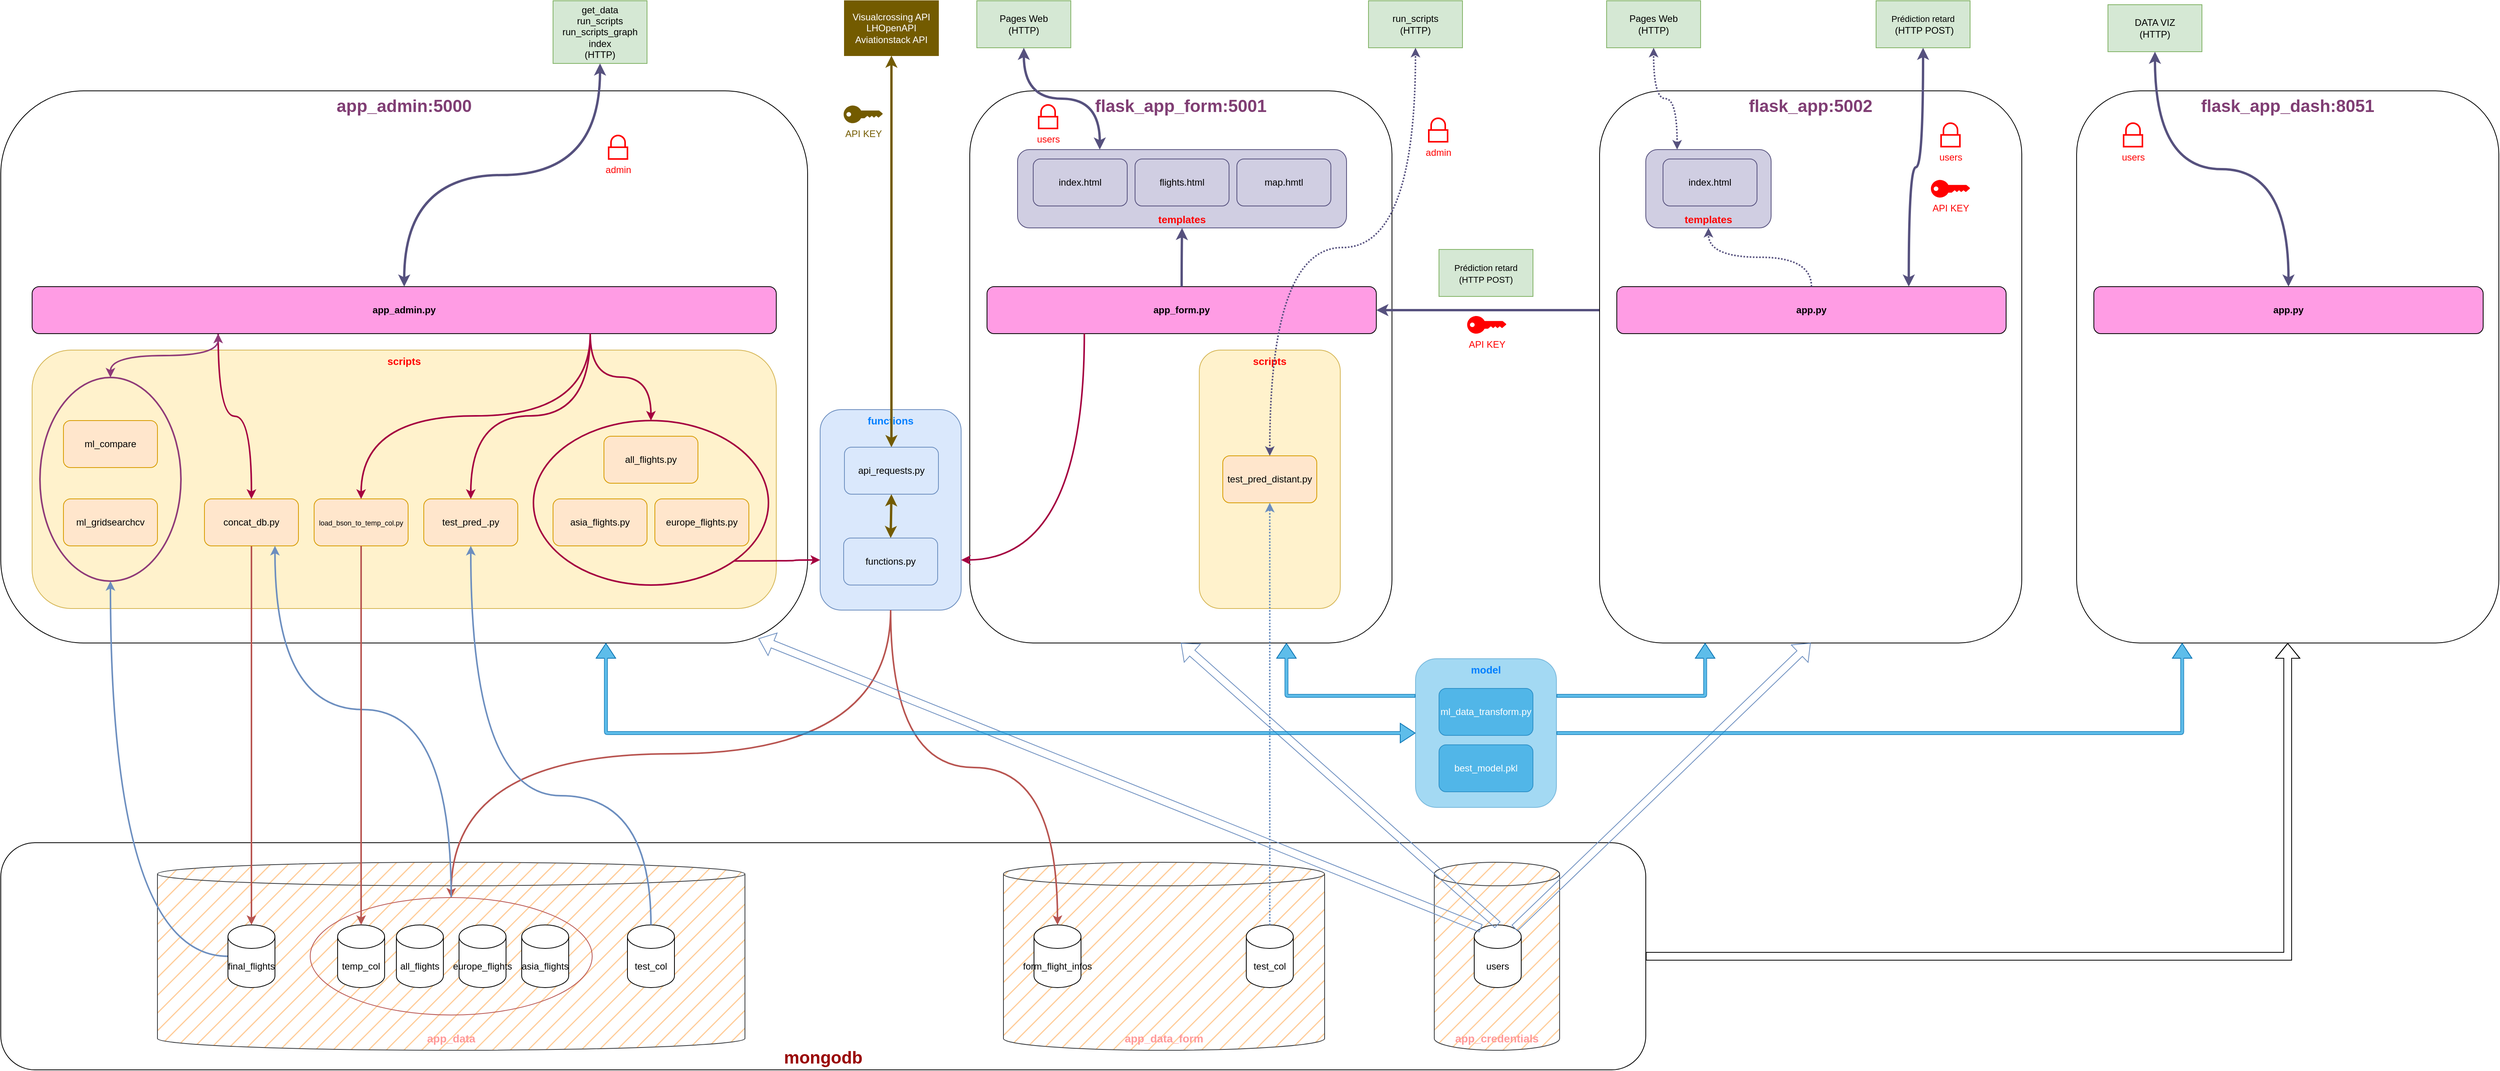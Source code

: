 <mxfile version="24.8.4">
  <diagram id="_Zeu2Und_BIN9iEwyCzT" name="Page-1">
    <mxGraphModel dx="3585" dy="1845" grid="1" gridSize="10" guides="1" tooltips="1" connect="1" arrows="1" fold="1" page="1" pageScale="1" pageWidth="1600" pageHeight="900" math="0" shadow="0">
      <root>
        <mxCell id="0" />
        <mxCell id="1" parent="0" />
        <mxCell id="a6Zs2eqveyUoSRwlcodf-14" value="&lt;b style=&quot;&quot;&gt;&lt;font color=&quot;#803e74&quot; style=&quot;font-size: 22px;&quot;&gt;flask_app_form:5001&lt;/font&gt;&lt;/b&gt;" style="rounded=1;whiteSpace=wrap;html=1;verticalAlign=top;shadow=0;" parent="1" vertex="1">
          <mxGeometry x="1237" y="115" width="539" height="705" as="geometry" />
        </mxCell>
        <mxCell id="a6Zs2eqveyUoSRwlcodf-38" value="&lt;b&gt;&lt;font style=&quot;font-size: 13px;&quot; color=&quot;#ff0000&quot;&gt;scripts&lt;/font&gt;&lt;/b&gt;" style="rounded=1;whiteSpace=wrap;html=1;fillColor=#fff2cc;strokeColor=#d6b656;verticalAlign=top;shadow=0;" parent="1" vertex="1">
          <mxGeometry x="1530" y="446" width="180" height="330" as="geometry" />
        </mxCell>
        <mxCell id="iOH8eXoNTPQZBnvEToZv-1" value="&lt;b style=&quot;&quot;&gt;&lt;font color=&quot;#803e74&quot; style=&quot;font-size: 22px;&quot;&gt;app_admin:5000&lt;/font&gt;&lt;/b&gt;" style="rounded=1;whiteSpace=wrap;html=1;verticalAlign=top;shadow=0;" parent="1" vertex="1">
          <mxGeometry y="115" width="1030" height="705" as="geometry" />
        </mxCell>
        <mxCell id="EPMx4ZkjcdX6J0T9C3sz-62" style="edgeStyle=orthogonalEdgeStyle;shape=flexArrow;rounded=0;orthogonalLoop=1;jettySize=auto;html=1;exitX=1;exitY=0.5;exitDx=0;exitDy=0;entryX=0.5;entryY=1;entryDx=0;entryDy=0;" edge="1" parent="1" source="iOH8eXoNTPQZBnvEToZv-2" target="EPMx4ZkjcdX6J0T9C3sz-50">
          <mxGeometry relative="1" as="geometry" />
        </mxCell>
        <mxCell id="iOH8eXoNTPQZBnvEToZv-2" value="&lt;b&gt;&lt;font color=&quot;#990000&quot; style=&quot;font-size: 22px;&quot;&gt;mongodb&lt;/font&gt;&lt;/b&gt;" style="rounded=1;whiteSpace=wrap;html=1;verticalAlign=bottom;shadow=0;" parent="1" vertex="1">
          <mxGeometry y="1075" width="2100" height="290" as="geometry" />
        </mxCell>
        <mxCell id="RmUFOiHxUIWrtxg6m0vL-1" value="&lt;b&gt;&lt;font color=&quot;#ff9999&quot; style=&quot;font-size: 14px;&quot;&gt;app_data_form&lt;/font&gt;&lt;/b&gt;" style="shape=cylinder3;whiteSpace=wrap;html=1;boundedLbl=1;backgroundOutline=1;size=15;verticalAlign=bottom;fillColor=#ffcc99;strokeColor=#36393d;fillStyle=hatch;shadow=0;" parent="1" vertex="1">
          <mxGeometry x="1280" y="1100" width="410" height="240" as="geometry" />
        </mxCell>
        <mxCell id="iOH8eXoNTPQZBnvEToZv-3" value="&lt;b&gt;&lt;font color=&quot;#ff9999&quot; style=&quot;font-size: 14px;&quot;&gt;app_data&lt;/font&gt;&lt;/b&gt;" style="shape=cylinder3;whiteSpace=wrap;html=1;boundedLbl=1;backgroundOutline=1;size=15;verticalAlign=bottom;fillColor=#ffcc99;strokeColor=#36393d;fillStyle=hatch;shadow=0;" parent="1" vertex="1">
          <mxGeometry x="200" y="1100" width="750" height="240" as="geometry" />
        </mxCell>
        <mxCell id="iOH8eXoNTPQZBnvEToZv-51" value="&lt;b&gt;&lt;font style=&quot;font-size: 13px;&quot; color=&quot;#ff0000&quot;&gt;scripts&lt;/font&gt;&lt;/b&gt;" style="rounded=1;whiteSpace=wrap;html=1;fillColor=#fff2cc;strokeColor=#d6b656;verticalAlign=top;shadow=0;" parent="1" vertex="1">
          <mxGeometry x="40" y="446" width="950" height="330" as="geometry" />
        </mxCell>
        <mxCell id="iOH8eXoNTPQZBnvEToZv-49" value="&lt;b&gt;&lt;font style=&quot;font-size: 13px;&quot; color=&quot;#007fff&quot;&gt;functions&lt;/font&gt;&lt;/b&gt;" style="rounded=1;whiteSpace=wrap;html=1;fillColor=#dae8fc;strokeColor=#6c8ebf;verticalAlign=top;shadow=0;" parent="1" vertex="1">
          <mxGeometry x="1046" y="522" width="180" height="256" as="geometry" />
        </mxCell>
        <mxCell id="iOH8eXoNTPQZBnvEToZv-33" style="edgeStyle=orthogonalEdgeStyle;curved=1;rounded=0;orthogonalLoop=1;jettySize=auto;html=1;exitX=0.5;exitY=0;exitDx=0;exitDy=0;entryX=0;entryY=0.25;entryDx=0;entryDy=0;strokeColor=none;shadow=0;" parent="1" source="iOH8eXoNTPQZBnvEToZv-4" target="iOH8eXoNTPQZBnvEToZv-6" edge="1">
          <mxGeometry relative="1" as="geometry" />
        </mxCell>
        <mxCell id="iOH8eXoNTPQZBnvEToZv-4" value="ml_gridsearchcv" style="rounded=1;whiteSpace=wrap;html=1;fillColor=#ffe6cc;strokeColor=#d79b00;shadow=0;" parent="1" vertex="1">
          <mxGeometry x="80" y="636" width="120" height="60" as="geometry" />
        </mxCell>
        <mxCell id="iOH8eXoNTPQZBnvEToZv-29" style="edgeStyle=orthogonalEdgeStyle;curved=1;rounded=0;orthogonalLoop=1;jettySize=auto;html=1;exitX=0.5;exitY=1;exitDx=0;exitDy=0;entryX=0.5;entryY=0;entryDx=0;entryDy=0;entryPerimeter=0;fillColor=#f8cecc;strokeColor=#b85450;strokeWidth=2;shadow=0;" parent="1" source="iOH8eXoNTPQZBnvEToZv-5" target="iOH8eXoNTPQZBnvEToZv-16" edge="1">
          <mxGeometry relative="1" as="geometry">
            <Array as="points">
              <mxPoint x="320" y="1180" />
            </Array>
          </mxGeometry>
        </mxCell>
        <mxCell id="iOH8eXoNTPQZBnvEToZv-5" value="concat_db.py" style="rounded=1;whiteSpace=wrap;html=1;fillColor=#ffe6cc;strokeColor=#d79b00;shadow=0;" parent="1" vertex="1">
          <mxGeometry x="260" y="636" width="120" height="60" as="geometry" />
        </mxCell>
        <mxCell id="iOH8eXoNTPQZBnvEToZv-41" value="" style="ellipse;whiteSpace=wrap;html=1;fillColor=none;strokeColor=#8f3a78;strokeWidth=2;fontColor=#ffffff;shadow=0;" parent="1" vertex="1">
          <mxGeometry x="50" y="481" width="180" height="260" as="geometry" />
        </mxCell>
        <mxCell id="iOH8eXoNTPQZBnvEToZv-20" style="edgeStyle=orthogonalEdgeStyle;curved=1;rounded=0;orthogonalLoop=1;jettySize=auto;html=1;exitX=0.75;exitY=1;exitDx=0;exitDy=0;entryX=0.5;entryY=0;entryDx=0;entryDy=0;fillColor=#d80073;strokeColor=#A50040;strokeWidth=2;shadow=0;" parent="1" source="iOH8eXoNTPQZBnvEToZv-6" target="iOH8eXoNTPQZBnvEToZv-18" edge="1">
          <mxGeometry relative="1" as="geometry" />
        </mxCell>
        <mxCell id="iOH8eXoNTPQZBnvEToZv-32" style="edgeStyle=orthogonalEdgeStyle;curved=1;rounded=0;orthogonalLoop=1;jettySize=auto;html=1;exitX=0.25;exitY=1;exitDx=0;exitDy=0;fillColor=#d80073;strokeColor=#A50040;strokeWidth=2;shadow=0;" parent="1" source="iOH8eXoNTPQZBnvEToZv-6" target="iOH8eXoNTPQZBnvEToZv-5" edge="1">
          <mxGeometry relative="1" as="geometry" />
        </mxCell>
        <mxCell id="iOH8eXoNTPQZBnvEToZv-6" value="app_admin.py" style="rounded=1;whiteSpace=wrap;html=1;fontStyle=1;fillColor=#FF9CE4;shadow=0;" parent="1" vertex="1">
          <mxGeometry x="40" y="365" width="950" height="60" as="geometry" />
        </mxCell>
        <mxCell id="iOH8eXoNTPQZBnvEToZv-24" style="edgeStyle=orthogonalEdgeStyle;curved=1;rounded=0;orthogonalLoop=1;jettySize=auto;html=1;exitX=0.5;exitY=1;exitDx=0;exitDy=0;entryX=0.5;entryY=0;entryDx=0;entryDy=0;fillColor=#f8cecc;strokeColor=#b85450;strokeWidth=2;shadow=0;" parent="1" source="iOH8eXoNTPQZBnvEToZv-49" target="iOH8eXoNTPQZBnvEToZv-23" edge="1">
          <mxGeometry relative="1" as="geometry" />
        </mxCell>
        <mxCell id="iOH8eXoNTPQZBnvEToZv-21" style="edgeStyle=orthogonalEdgeStyle;curved=1;rounded=0;orthogonalLoop=1;jettySize=auto;html=1;exitX=1;exitY=1;exitDx=0;exitDy=0;fillColor=#d80073;strokeColor=#A50040;strokeWidth=2;entryX=0;entryY=0.75;entryDx=0;entryDy=0;shadow=0;" parent="1" source="iOH8eXoNTPQZBnvEToZv-18" target="iOH8eXoNTPQZBnvEToZv-49" edge="1">
          <mxGeometry relative="1" as="geometry" />
        </mxCell>
        <mxCell id="iOH8eXoNTPQZBnvEToZv-18" value="" style="ellipse;whiteSpace=wrap;html=1;fillColor=none;strokeColor=#A50040;strokeWidth=2;fontColor=#ffffff;shadow=0;" parent="1" vertex="1">
          <mxGeometry x="680" y="536" width="300" height="210" as="geometry" />
        </mxCell>
        <mxCell id="iOH8eXoNTPQZBnvEToZv-15" value="form_flight_infos" style="shape=cylinder3;whiteSpace=wrap;html=1;boundedLbl=1;backgroundOutline=1;size=15;shadow=0;" parent="1" vertex="1">
          <mxGeometry x="1319" y="1180" width="60" height="80" as="geometry" />
        </mxCell>
        <mxCell id="iOH8eXoNTPQZBnvEToZv-31" style="edgeStyle=orthogonalEdgeStyle;curved=1;rounded=0;orthogonalLoop=1;jettySize=auto;html=1;exitX=0;exitY=0.5;exitDx=0;exitDy=0;exitPerimeter=0;entryX=0.5;entryY=1;entryDx=0;entryDy=0;fillColor=#dae8fc;strokeColor=#6c8ebf;strokeWidth=2;shadow=0;" parent="1" source="iOH8eXoNTPQZBnvEToZv-16" target="iOH8eXoNTPQZBnvEToZv-41" edge="1">
          <mxGeometry relative="1" as="geometry" />
        </mxCell>
        <mxCell id="iOH8eXoNTPQZBnvEToZv-16" value="final_flights" style="shape=cylinder3;whiteSpace=wrap;html=1;boundedLbl=1;backgroundOutline=1;size=15;shadow=0;" parent="1" vertex="1">
          <mxGeometry x="290" y="1180" width="60" height="80" as="geometry" />
        </mxCell>
        <mxCell id="iOH8eXoNTPQZBnvEToZv-17" value="Pages Web&lt;br&gt;(HTTP)" style="rounded=0;whiteSpace=wrap;html=1;fillColor=#d5e8d4;strokeColor=#82b366;shadow=0;" parent="1" vertex="1">
          <mxGeometry x="1246" width="120" height="60" as="geometry" />
        </mxCell>
        <mxCell id="iOH8eXoNTPQZBnvEToZv-30" style="edgeStyle=orthogonalEdgeStyle;curved=1;rounded=0;orthogonalLoop=1;jettySize=auto;html=1;exitX=0.5;exitY=0;exitDx=0;exitDy=0;entryX=0.75;entryY=1;entryDx=0;entryDy=0;fillColor=#dae8fc;strokeColor=#6c8ebf;strokeWidth=2;shadow=0;" parent="1" source="iOH8eXoNTPQZBnvEToZv-23" target="iOH8eXoNTPQZBnvEToZv-5" edge="1">
          <mxGeometry relative="1" as="geometry">
            <Array as="points">
              <mxPoint x="575" y="905" />
              <mxPoint x="350" y="905" />
            </Array>
          </mxGeometry>
        </mxCell>
        <mxCell id="iOH8eXoNTPQZBnvEToZv-23" value="" style="ellipse;whiteSpace=wrap;html=1;fillColor=none;strokeColor=#b85450;shadow=0;" parent="1" vertex="1">
          <mxGeometry x="395" y="1145" width="360" height="150" as="geometry" />
        </mxCell>
        <mxCell id="iOH8eXoNTPQZBnvEToZv-7" value="all_flights.py" style="rounded=1;whiteSpace=wrap;html=1;fillColor=#ffe6cc;strokeColor=#d79b00;shadow=0;" parent="1" vertex="1">
          <mxGeometry x="770" y="556" width="120" height="60" as="geometry" />
        </mxCell>
        <mxCell id="iOH8eXoNTPQZBnvEToZv-8" value="asia_flights.py" style="rounded=1;whiteSpace=wrap;html=1;fillColor=#ffe6cc;strokeColor=#d79b00;shadow=0;" parent="1" vertex="1">
          <mxGeometry x="705" y="636" width="120" height="60" as="geometry" />
        </mxCell>
        <mxCell id="iOH8eXoNTPQZBnvEToZv-9" value="europe_flights.py" style="rounded=1;whiteSpace=wrap;html=1;fillColor=#ffe6cc;strokeColor=#d79b00;shadow=0;" parent="1" vertex="1">
          <mxGeometry x="835" y="636" width="120" height="60" as="geometry" />
        </mxCell>
        <mxCell id="iOH8eXoNTPQZBnvEToZv-11" value="all_flights" style="shape=cylinder3;whiteSpace=wrap;html=1;boundedLbl=1;backgroundOutline=1;size=15;shadow=0;" parent="1" vertex="1">
          <mxGeometry x="505" y="1180" width="60" height="80" as="geometry" />
        </mxCell>
        <mxCell id="iOH8eXoNTPQZBnvEToZv-13" value="europe_flights" style="shape=cylinder3;whiteSpace=wrap;html=1;boundedLbl=1;backgroundOutline=1;size=15;shadow=0;" parent="1" vertex="1">
          <mxGeometry x="585" y="1180" width="60" height="80" as="geometry" />
        </mxCell>
        <mxCell id="iOH8eXoNTPQZBnvEToZv-14" value="asia_flights" style="shape=cylinder3;whiteSpace=wrap;html=1;boundedLbl=1;backgroundOutline=1;size=15;shadow=0;" parent="1" vertex="1">
          <mxGeometry x="665" y="1180" width="60" height="80" as="geometry" />
        </mxCell>
        <mxCell id="iOH8eXoNTPQZBnvEToZv-27" style="edgeStyle=orthogonalEdgeStyle;curved=1;rounded=0;orthogonalLoop=1;jettySize=auto;html=1;exitX=0.5;exitY=1;exitDx=0;exitDy=0;entryX=0.5;entryY=0;entryDx=0;entryDy=0;entryPerimeter=0;fillColor=#f8cecc;strokeColor=#b85450;strokeWidth=2;shadow=0;" parent="1" source="iOH8eXoNTPQZBnvEToZv-49" target="iOH8eXoNTPQZBnvEToZv-15" edge="1">
          <mxGeometry relative="1" as="geometry" />
        </mxCell>
        <mxCell id="iOH8eXoNTPQZBnvEToZv-35" value="" style="endArrow=classic;startArrow=classic;html=1;rounded=0;curved=1;edgeStyle=orthogonalEdgeStyle;exitX=0.5;exitY=0;exitDx=0;exitDy=0;entryX=0.25;entryY=1;entryDx=0;entryDy=0;fillColor=#76608a;strokeColor=#8f3a78;strokeWidth=2;shadow=0;" parent="1" source="iOH8eXoNTPQZBnvEToZv-41" target="iOH8eXoNTPQZBnvEToZv-6" edge="1">
          <mxGeometry width="50" height="50" relative="1" as="geometry">
            <mxPoint x="570" y="435" as="sourcePoint" />
            <mxPoint x="620" y="385" as="targetPoint" />
          </mxGeometry>
        </mxCell>
        <mxCell id="iOH8eXoNTPQZBnvEToZv-37" value="" style="endArrow=classic;startArrow=classic;html=1;rounded=0;curved=1;entryX=0.5;entryY=1;entryDx=0;entryDy=0;exitX=0.25;exitY=0;exitDx=0;exitDy=0;fillColor=#d0cee2;strokeColor=#56517e;strokeWidth=3;edgeStyle=orthogonalEdgeStyle;shadow=0;" parent="1" source="iOH8eXoNTPQZBnvEToZv-52" target="iOH8eXoNTPQZBnvEToZv-17" edge="1">
          <mxGeometry width="50" height="50" relative="1" as="geometry">
            <mxPoint x="1508" y="330" as="sourcePoint" />
            <mxPoint x="1558" y="280" as="targetPoint" />
          </mxGeometry>
        </mxCell>
        <mxCell id="iOH8eXoNTPQZBnvEToZv-39" value="ml_compare" style="rounded=1;whiteSpace=wrap;html=1;fillColor=#ffe6cc;strokeColor=#d79b00;shadow=0;" parent="1" vertex="1">
          <mxGeometry x="80" y="536" width="120" height="60" as="geometry" />
        </mxCell>
        <mxCell id="iOH8eXoNTPQZBnvEToZv-42" value="temp_col" style="shape=cylinder3;whiteSpace=wrap;html=1;boundedLbl=1;backgroundOutline=1;size=15;shadow=0;" parent="1" vertex="1">
          <mxGeometry x="430" y="1180" width="60" height="80" as="geometry" />
        </mxCell>
        <mxCell id="iOH8eXoNTPQZBnvEToZv-45" value="" style="endArrow=classic;startArrow=classic;html=1;rounded=0;curved=1;exitX=0.5;exitY=0;exitDx=0;exitDy=0;entryX=0.5;entryY=1;entryDx=0;entryDy=0;strokeColor=#735B00;strokeWidth=3;shadow=0;" parent="1" source="iOH8eXoNTPQZBnvEToZv-10" target="iOH8eXoNTPQZBnvEToZv-43" edge="1">
          <mxGeometry width="50" height="50" relative="1" as="geometry">
            <mxPoint x="990" y="546" as="sourcePoint" />
            <mxPoint x="1040" y="496" as="targetPoint" />
          </mxGeometry>
        </mxCell>
        <mxCell id="iOH8eXoNTPQZBnvEToZv-47" value="Visualcrossing API&lt;br&gt;LHOpenAPI&lt;br&gt;Aviationstack API" style="rounded=0;whiteSpace=wrap;html=1;fillColor=#735B00;fontColor=#ffffff;strokeColor=#735B00;shadow=0;" parent="1" vertex="1">
          <mxGeometry x="1077" width="120" height="70" as="geometry" />
        </mxCell>
        <mxCell id="iOH8eXoNTPQZBnvEToZv-48" value="" style="endArrow=classic;startArrow=classic;html=1;rounded=0;curved=1;exitX=0.5;exitY=0;exitDx=0;exitDy=0;entryX=0.5;entryY=1;entryDx=0;entryDy=0;strokeColor=#735B00;strokeWidth=3;edgeStyle=orthogonalEdgeStyle;shadow=0;" parent="1" source="iOH8eXoNTPQZBnvEToZv-43" target="iOH8eXoNTPQZBnvEToZv-47" edge="1">
          <mxGeometry width="50" height="50" relative="1" as="geometry">
            <mxPoint x="877" y="701" as="sourcePoint" />
            <mxPoint x="1017" y="701" as="targetPoint" />
          </mxGeometry>
        </mxCell>
        <mxCell id="iOH8eXoNTPQZBnvEToZv-10" value="functions.py" style="rounded=1;whiteSpace=wrap;html=1;fillColor=#dae8fc;strokeColor=#6c8ebf;shadow=0;" parent="1" vertex="1">
          <mxGeometry x="1076" y="686" width="120" height="60" as="geometry" />
        </mxCell>
        <mxCell id="iOH8eXoNTPQZBnvEToZv-43" value="api_requests.py" style="rounded=1;whiteSpace=wrap;html=1;fillColor=#dae8fc;strokeColor=#6c8ebf;shadow=0;" parent="1" vertex="1">
          <mxGeometry x="1077" y="570" width="120" height="60" as="geometry" />
        </mxCell>
        <mxCell id="iOH8eXoNTPQZBnvEToZv-52" value="&lt;b&gt;&lt;font style=&quot;font-size: 13px;&quot; color=&quot;#ff0000&quot;&gt;templates&lt;/font&gt;&lt;/b&gt;" style="rounded=1;whiteSpace=wrap;html=1;fillColor=#d0cee2;strokeColor=#56517e;verticalAlign=bottom;shadow=0;" parent="1" vertex="1">
          <mxGeometry x="1298" y="190" width="420" height="100" as="geometry" />
        </mxCell>
        <mxCell id="iOH8eXoNTPQZBnvEToZv-53" value="index.html" style="rounded=1;whiteSpace=wrap;html=1;fillColor=#d0cee2;strokeColor=#56517e;shadow=0;" parent="1" vertex="1">
          <mxGeometry x="1318" y="202" width="120" height="60" as="geometry" />
        </mxCell>
        <mxCell id="iOH8eXoNTPQZBnvEToZv-54" value="flights.html" style="rounded=1;whiteSpace=wrap;html=1;fillColor=#d0cee2;strokeColor=#56517e;shadow=0;" parent="1" vertex="1">
          <mxGeometry x="1448" y="202" width="120" height="60" as="geometry" />
        </mxCell>
        <mxCell id="iOH8eXoNTPQZBnvEToZv-55" value="map.hmtl" style="rounded=1;whiteSpace=wrap;html=1;fillColor=#d0cee2;strokeColor=#56517e;shadow=0;" parent="1" vertex="1">
          <mxGeometry x="1578" y="202" width="120" height="60" as="geometry" />
        </mxCell>
        <mxCell id="a6Zs2eqveyUoSRwlcodf-1" value="&lt;font style=&quot;font-size: 9px;&quot;&gt;load_bson_to_temp_col.py&lt;/font&gt;" style="rounded=1;whiteSpace=wrap;html=1;fillColor=#ffe6cc;strokeColor=#d79b00;shadow=0;" parent="1" vertex="1">
          <mxGeometry x="400" y="636" width="120" height="60" as="geometry" />
        </mxCell>
        <mxCell id="a6Zs2eqveyUoSRwlcodf-2" style="edgeStyle=orthogonalEdgeStyle;curved=1;rounded=0;orthogonalLoop=1;jettySize=auto;html=1;exitX=0.75;exitY=1;exitDx=0;exitDy=0;fillColor=#d80073;strokeColor=#A50040;strokeWidth=2;entryX=0.5;entryY=0;entryDx=0;entryDy=0;shadow=0;" parent="1" source="iOH8eXoNTPQZBnvEToZv-6" target="a6Zs2eqveyUoSRwlcodf-1" edge="1">
          <mxGeometry relative="1" as="geometry">
            <mxPoint x="515" y="435" as="sourcePoint" />
            <mxPoint x="330" y="645" as="targetPoint" />
            <Array as="points">
              <mxPoint x="752" y="530" />
              <mxPoint x="460" y="530" />
            </Array>
          </mxGeometry>
        </mxCell>
        <mxCell id="a6Zs2eqveyUoSRwlcodf-3" style="edgeStyle=orthogonalEdgeStyle;curved=1;rounded=0;orthogonalLoop=1;jettySize=auto;html=1;exitX=0.5;exitY=1;exitDx=0;exitDy=0;entryX=0.5;entryY=0;entryDx=0;entryDy=0;entryPerimeter=0;fillColor=#f8cecc;strokeColor=#b85450;strokeWidth=2;shadow=0;" parent="1" source="a6Zs2eqveyUoSRwlcodf-1" target="iOH8eXoNTPQZBnvEToZv-42" edge="1">
          <mxGeometry relative="1" as="geometry">
            <Array as="points">
              <mxPoint x="460" y="1180" />
            </Array>
            <mxPoint x="330" y="705" as="sourcePoint" />
            <mxPoint x="290" y="1190" as="targetPoint" />
          </mxGeometry>
        </mxCell>
        <mxCell id="a6Zs2eqveyUoSRwlcodf-11" value="get_data&lt;br&gt;run_scripts&lt;br&gt;run_scripts_graph&lt;br&gt;index&lt;br&gt;(HTTP)" style="rounded=0;whiteSpace=wrap;html=1;fillColor=#d5e8d4;strokeColor=#82b366;shadow=0;" parent="1" vertex="1">
          <mxGeometry x="705" width="120" height="80" as="geometry" />
        </mxCell>
        <mxCell id="a6Zs2eqveyUoSRwlcodf-12" value="" style="endArrow=classic;startArrow=classic;html=1;rounded=0;curved=1;entryX=0.5;entryY=1;entryDx=0;entryDy=0;exitX=0.5;exitY=0;exitDx=0;exitDy=0;fillColor=#d0cee2;strokeColor=#56517e;strokeWidth=3;edgeStyle=orthogonalEdgeStyle;startFill=1;shadow=0;" parent="1" source="iOH8eXoNTPQZBnvEToZv-6" target="a6Zs2eqveyUoSRwlcodf-11" edge="1">
          <mxGeometry width="50" height="50" relative="1" as="geometry">
            <mxPoint x="380" y="375" as="sourcePoint" />
            <mxPoint x="510" y="70" as="targetPoint" />
          </mxGeometry>
        </mxCell>
        <mxCell id="a6Zs2eqveyUoSRwlcodf-13" value="app_form.py" style="rounded=1;whiteSpace=wrap;html=1;fontStyle=1;fillColor=#FF9CE4;shadow=0;" parent="1" vertex="1">
          <mxGeometry x="1259" y="365" width="497" height="60" as="geometry" />
        </mxCell>
        <mxCell id="a6Zs2eqveyUoSRwlcodf-15" value="run_scripts&lt;br&gt;(HTTP)" style="rounded=0;whiteSpace=wrap;html=1;fillColor=#d5e8d4;strokeColor=#82b366;shadow=0;" parent="1" vertex="1">
          <mxGeometry x="1746" width="120" height="60" as="geometry" />
        </mxCell>
        <mxCell id="a6Zs2eqveyUoSRwlcodf-32" value="" style="endArrow=classic;startArrow=classic;html=1;rounded=0;curved=1;entryX=1;entryY=0.5;entryDx=0;entryDy=0;exitX=0;exitY=0.5;exitDx=0;exitDy=0;fillColor=#d0cee2;strokeColor=#56517e;strokeWidth=3;edgeStyle=orthogonalEdgeStyle;startFill=1;shadow=0;" parent="1" source="EPMx4ZkjcdX6J0T9C3sz-19" target="a6Zs2eqveyUoSRwlcodf-13" edge="1">
          <mxGeometry width="50" height="50" relative="1" as="geometry">
            <mxPoint x="380" y="375" as="sourcePoint" />
            <mxPoint x="510" y="70" as="targetPoint" />
          </mxGeometry>
        </mxCell>
        <mxCell id="a6Zs2eqveyUoSRwlcodf-34" value="&lt;span style=&quot;text-wrap-mode: nowrap; font-size: 11px;&quot;&gt;Prédiction retard&lt;/span&gt;&lt;br style=&quot;text-wrap-mode: nowrap; font-size: 11px;&quot;&gt;&lt;span style=&quot;text-wrap-mode: nowrap; font-size: 11px;&quot;&gt;(HTTP POST)&lt;/span&gt;" style="rounded=0;whiteSpace=wrap;html=1;fillColor=#d5e8d4;strokeColor=#82b366;shadow=0;" parent="1" vertex="1">
          <mxGeometry x="1836" y="317.5" width="120" height="60" as="geometry" />
        </mxCell>
        <mxCell id="a6Zs2eqveyUoSRwlcodf-35" value="&lt;b&gt;&lt;font color=&quot;#ff9999&quot; style=&quot;font-size: 14px;&quot;&gt;app_credentials&lt;/font&gt;&lt;/b&gt;" style="shape=cylinder3;whiteSpace=wrap;html=1;boundedLbl=1;backgroundOutline=1;size=15;verticalAlign=bottom;fillColor=#ffcc99;strokeColor=#36393d;fillStyle=hatch;shadow=0;" parent="1" vertex="1">
          <mxGeometry x="1830" y="1100" width="160" height="240" as="geometry" />
        </mxCell>
        <mxCell id="a6Zs2eqveyUoSRwlcodf-36" value="users" style="shape=cylinder3;whiteSpace=wrap;html=1;boundedLbl=1;backgroundOutline=1;size=15;shadow=0;" parent="1" vertex="1">
          <mxGeometry x="1881" y="1180" width="60" height="80" as="geometry" />
        </mxCell>
        <mxCell id="a6Zs2eqveyUoSRwlcodf-37" value="" style="endArrow=classic;startArrow=none;html=1;rounded=0;curved=1;exitX=0.5;exitY=0;exitDx=0;exitDy=0;fillColor=#d0cee2;strokeColor=#56517e;strokeWidth=3;endFill=1;startFill=0;edgeStyle=orthogonalEdgeStyle;entryX=0.5;entryY=1;entryDx=0;entryDy=0;shadow=0;" parent="1" source="a6Zs2eqveyUoSRwlcodf-13" target="iOH8eXoNTPQZBnvEToZv-52" edge="1">
          <mxGeometry width="50" height="50" relative="1" as="geometry">
            <mxPoint x="751" y="375" as="sourcePoint" />
            <mxPoint x="846" y="305" as="targetPoint" />
          </mxGeometry>
        </mxCell>
        <mxCell id="a6Zs2eqveyUoSRwlcodf-39" value="test_pred_distant.py" style="rounded=1;whiteSpace=wrap;html=1;fillColor=#ffe6cc;strokeColor=#d79b00;shadow=0;" parent="1" vertex="1">
          <mxGeometry x="1560" y="581" width="120" height="60" as="geometry" />
        </mxCell>
        <mxCell id="a6Zs2eqveyUoSRwlcodf-40" value="" style="endArrow=classic;startArrow=classic;html=1;rounded=0;curved=1;exitX=0.5;exitY=0;exitDx=0;exitDy=0;fillColor=#d0cee2;strokeColor=#56517e;strokeWidth=2;endFill=1;startFill=1;edgeStyle=orthogonalEdgeStyle;entryX=0.5;entryY=1;entryDx=0;entryDy=0;dashed=1;dashPattern=1 1;shadow=0;" parent="1" source="a6Zs2eqveyUoSRwlcodf-39" target="a6Zs2eqveyUoSRwlcodf-15" edge="1">
          <mxGeometry width="50" height="50" relative="1" as="geometry">
            <mxPoint x="1799" y="375" as="sourcePoint" />
            <mxPoint x="1936" y="105" as="targetPoint" />
            <Array as="points">
              <mxPoint x="1620" y="315" />
              <mxPoint x="1806" y="315" />
            </Array>
          </mxGeometry>
        </mxCell>
        <mxCell id="a6Zs2eqveyUoSRwlcodf-42" value="test_col" style="shape=cylinder3;whiteSpace=wrap;html=1;boundedLbl=1;backgroundOutline=1;size=15;shadow=0;" parent="1" vertex="1">
          <mxGeometry x="1590" y="1180" width="60" height="80" as="geometry" />
        </mxCell>
        <mxCell id="a6Zs2eqveyUoSRwlcodf-46" style="edgeStyle=orthogonalEdgeStyle;curved=1;rounded=0;orthogonalLoop=1;jettySize=auto;html=1;exitX=0.5;exitY=0;exitDx=0;exitDy=0;entryX=0.5;entryY=1;entryDx=0;entryDy=0;fillColor=#dae8fc;strokeColor=#6c8ebf;strokeWidth=2;exitPerimeter=0;dashed=1;dashPattern=1 1;shadow=0;" parent="1" source="a6Zs2eqveyUoSRwlcodf-42" target="a6Zs2eqveyUoSRwlcodf-39" edge="1">
          <mxGeometry relative="1" as="geometry">
            <Array as="points">
              <mxPoint x="1620" y="1085" />
              <mxPoint x="1620" y="1085" />
            </Array>
            <mxPoint x="2006" y="1235" as="sourcePoint" />
            <mxPoint x="1826" y="785" as="targetPoint" />
          </mxGeometry>
        </mxCell>
        <mxCell id="a6Zs2eqveyUoSRwlcodf-47" value="&lt;font style=&quot;font-size: 12px;&quot;&gt;test_pred_.py&lt;/font&gt;" style="rounded=1;whiteSpace=wrap;html=1;fillColor=#ffe6cc;strokeColor=#d79b00;shadow=0;" parent="1" vertex="1">
          <mxGeometry x="540" y="636" width="120" height="60" as="geometry" />
        </mxCell>
        <mxCell id="a6Zs2eqveyUoSRwlcodf-48" style="edgeStyle=orthogonalEdgeStyle;curved=1;rounded=0;orthogonalLoop=1;jettySize=auto;html=1;exitX=0.75;exitY=1;exitDx=0;exitDy=0;entryX=0.5;entryY=0;entryDx=0;entryDy=0;fillColor=#d80073;strokeColor=#A50040;strokeWidth=2;shadow=0;" parent="1" source="iOH8eXoNTPQZBnvEToZv-6" target="a6Zs2eqveyUoSRwlcodf-47" edge="1">
          <mxGeometry relative="1" as="geometry">
            <mxPoint x="635" y="435" as="sourcePoint" />
            <mxPoint x="840" y="545" as="targetPoint" />
            <Array as="points">
              <mxPoint x="752" y="530" />
              <mxPoint x="600" y="530" />
            </Array>
          </mxGeometry>
        </mxCell>
        <mxCell id="a6Zs2eqveyUoSRwlcodf-50" value="test_col" style="shape=cylinder3;whiteSpace=wrap;html=1;boundedLbl=1;backgroundOutline=1;size=15;shadow=0;" parent="1" vertex="1">
          <mxGeometry x="800" y="1180" width="60" height="80" as="geometry" />
        </mxCell>
        <mxCell id="a6Zs2eqveyUoSRwlcodf-51" style="edgeStyle=orthogonalEdgeStyle;curved=1;rounded=0;orthogonalLoop=1;jettySize=auto;html=1;exitX=0.5;exitY=0;exitDx=0;exitDy=0;entryX=0.5;entryY=1;entryDx=0;entryDy=0;fillColor=#dae8fc;strokeColor=#6c8ebf;strokeWidth=2;exitPerimeter=0;shadow=0;" parent="1" source="a6Zs2eqveyUoSRwlcodf-50" target="a6Zs2eqveyUoSRwlcodf-47" edge="1">
          <mxGeometry relative="1" as="geometry">
            <Array as="points">
              <mxPoint x="830" y="1015" />
              <mxPoint x="600" y="1015" />
            </Array>
            <mxPoint x="540" y="1155" as="sourcePoint" />
            <mxPoint x="360" y="705" as="targetPoint" />
          </mxGeometry>
        </mxCell>
        <mxCell id="a6Zs2eqveyUoSRwlcodf-58" value="" style="shape=flexArrow;endArrow=classic;html=1;rounded=0;exitX=0.5;exitY=0;exitDx=0;exitDy=0;exitPerimeter=0;entryX=0.5;entryY=1;entryDx=0;entryDy=0;strokeColor=#6C8EBF;shadow=0;" parent="1" source="a6Zs2eqveyUoSRwlcodf-36" target="a6Zs2eqveyUoSRwlcodf-14" edge="1">
          <mxGeometry width="50" height="50" relative="1" as="geometry">
            <mxPoint x="1210" y="1040" as="sourcePoint" />
            <mxPoint x="1260" y="990" as="targetPoint" />
          </mxGeometry>
        </mxCell>
        <mxCell id="a6Zs2eqveyUoSRwlcodf-59" value="" style="shape=flexArrow;endArrow=classic;html=1;rounded=0;exitX=0.145;exitY=0;exitDx=0;exitDy=4.35;exitPerimeter=0;entryX=0.939;entryY=0.992;entryDx=0;entryDy=0;entryPerimeter=0;strokeColor=#6C8EBF;shadow=0;" parent="1" source="a6Zs2eqveyUoSRwlcodf-36" target="iOH8eXoNTPQZBnvEToZv-1" edge="1">
          <mxGeometry width="50" height="50" relative="1" as="geometry">
            <mxPoint x="1168" y="1194" as="sourcePoint" />
            <mxPoint x="1286" y="969" as="targetPoint" />
          </mxGeometry>
        </mxCell>
        <mxCell id="a6Zs2eqveyUoSRwlcodf-60" value="&lt;font color=&quot;#ff0000&quot;&gt;admin&lt;/font&gt;" style="html=1;verticalLabelPosition=bottom;align=center;labelBackgroundColor=#ffffff;verticalAlign=top;strokeWidth=2;strokeColor=#FF0000;shadow=0;dashed=0;shape=mxgraph.ios7.icons.locked;fillColor=default;" parent="1" vertex="1">
          <mxGeometry x="776" y="172" width="24" height="30" as="geometry" />
        </mxCell>
        <mxCell id="a6Zs2eqveyUoSRwlcodf-61" value="&lt;font color=&quot;#ff0000&quot;&gt;admin&lt;/font&gt;" style="html=1;verticalLabelPosition=bottom;align=center;labelBackgroundColor=#ffffff;verticalAlign=top;strokeWidth=2;strokeColor=#FF0000;shadow=0;dashed=0;shape=mxgraph.ios7.icons.locked;fillColor=default;" parent="1" vertex="1">
          <mxGeometry x="1823" y="150" width="24" height="30" as="geometry" />
        </mxCell>
        <mxCell id="a6Zs2eqveyUoSRwlcodf-64" value="&lt;font color=&quot;#ff0000&quot;&gt;users&lt;/font&gt;" style="html=1;verticalLabelPosition=bottom;align=center;labelBackgroundColor=#ffffff;verticalAlign=top;strokeWidth=2;strokeColor=#FF0000;shadow=0;dashed=0;shape=mxgraph.ios7.icons.locked;fillColor=default;" parent="1" vertex="1">
          <mxGeometry x="1325" y="133" width="24" height="30" as="geometry" />
        </mxCell>
        <mxCell id="a6Zs2eqveyUoSRwlcodf-72" value="&lt;font color=&quot;#ff0000&quot;&gt;API KEY&lt;/font&gt;" style="points=[[0,0.5,0],[0.24,0,0],[0.5,0.28,0],[0.995,0.475,0],[0.5,0.72,0],[0.24,1,0]];verticalLabelPosition=bottom;sketch=0;html=1;verticalAlign=top;aspect=fixed;align=center;pointerEvents=1;shape=mxgraph.cisco19.key;fillColor=#FF0000;strokeColor=none;shadow=0;" parent="1" vertex="1">
          <mxGeometry x="1872" y="402.5" width="50" height="22.5" as="geometry" />
        </mxCell>
        <mxCell id="a6Zs2eqveyUoSRwlcodf-76" value="&lt;font color=&quot;#735b00&quot;&gt;API KEY&lt;/font&gt;" style="points=[[0,0.5,0],[0.24,0,0],[0.5,0.28,0],[0.995,0.475,0],[0.5,0.72,0],[0.24,1,0]];verticalLabelPosition=bottom;sketch=0;html=1;verticalAlign=top;aspect=fixed;align=center;pointerEvents=1;shape=mxgraph.cisco19.key;fillColor=#735B00;strokeColor=#735B00;shadow=0;" parent="1" vertex="1">
          <mxGeometry x="1076" y="133.75" width="50" height="22.5" as="geometry" />
        </mxCell>
        <mxCell id="EPMx4ZkjcdX6J0T9C3sz-1" value="&lt;b style=&quot;&quot;&gt;&lt;font color=&quot;#803e74&quot; style=&quot;font-size: 22px;&quot;&gt;flask_app:5002&lt;/font&gt;&lt;/b&gt;" style="rounded=1;whiteSpace=wrap;html=1;verticalAlign=top;shadow=0;" vertex="1" parent="1">
          <mxGeometry x="2041" y="115" width="539" height="705" as="geometry" />
        </mxCell>
        <mxCell id="EPMx4ZkjcdX6J0T9C3sz-7" value="Pages Web&lt;br&gt;(HTTP)" style="rounded=0;whiteSpace=wrap;html=1;fillColor=#d5e8d4;strokeColor=#82b366;shadow=0;" vertex="1" parent="1">
          <mxGeometry x="2050" width="120" height="60" as="geometry" />
        </mxCell>
        <mxCell id="EPMx4ZkjcdX6J0T9C3sz-9" value="" style="endArrow=classic;startArrow=classic;html=1;rounded=0;curved=1;entryX=0.5;entryY=1;entryDx=0;entryDy=0;exitX=0.25;exitY=0;exitDx=0;exitDy=0;fillColor=#d0cee2;strokeColor=#56517e;strokeWidth=2;edgeStyle=orthogonalEdgeStyle;dashed=1;dashPattern=1 1;shadow=0;" edge="1" parent="1" source="EPMx4ZkjcdX6J0T9C3sz-10" target="EPMx4ZkjcdX6J0T9C3sz-7">
          <mxGeometry width="50" height="50" relative="1" as="geometry">
            <mxPoint x="2312" y="330" as="sourcePoint" />
            <mxPoint x="2362" y="280" as="targetPoint" />
          </mxGeometry>
        </mxCell>
        <mxCell id="EPMx4ZkjcdX6J0T9C3sz-10" value="&lt;b&gt;&lt;font style=&quot;font-size: 13px;&quot; color=&quot;#ff0000&quot;&gt;templates&lt;/font&gt;&lt;/b&gt;" style="rounded=1;whiteSpace=wrap;html=1;fillColor=#d0cee2;strokeColor=#56517e;verticalAlign=bottom;shadow=0;" vertex="1" parent="1">
          <mxGeometry x="2100" y="190" width="160" height="100" as="geometry" />
        </mxCell>
        <mxCell id="EPMx4ZkjcdX6J0T9C3sz-11" value="index.html" style="rounded=1;whiteSpace=wrap;html=1;fillColor=#d0cee2;strokeColor=#56517e;shadow=0;" vertex="1" parent="1">
          <mxGeometry x="2122" y="202" width="120" height="60" as="geometry" />
        </mxCell>
        <mxCell id="EPMx4ZkjcdX6J0T9C3sz-19" value="app.py" style="rounded=1;whiteSpace=wrap;html=1;fontStyle=1;fillColor=#FF9CE4;shadow=0;" vertex="1" parent="1">
          <mxGeometry x="2063" y="365" width="497" height="60" as="geometry" />
        </mxCell>
        <mxCell id="EPMx4ZkjcdX6J0T9C3sz-21" value="" style="endArrow=classic;startArrow=none;html=1;rounded=0;curved=1;exitX=0.5;exitY=0;exitDx=0;exitDy=0;fillColor=#d0cee2;strokeColor=#56517e;strokeWidth=2;endFill=1;startFill=0;edgeStyle=orthogonalEdgeStyle;entryX=0.5;entryY=1;entryDx=0;entryDy=0;dashed=1;dashPattern=1 1;shadow=0;" edge="1" parent="1" source="EPMx4ZkjcdX6J0T9C3sz-19" target="EPMx4ZkjcdX6J0T9C3sz-10">
          <mxGeometry width="50" height="50" relative="1" as="geometry">
            <mxPoint x="1555" y="375" as="sourcePoint" />
            <mxPoint x="1650" y="305" as="targetPoint" />
          </mxGeometry>
        </mxCell>
        <mxCell id="EPMx4ZkjcdX6J0T9C3sz-31" value="" style="endArrow=classic;startArrow=classic;html=1;rounded=0;curved=1;entryX=0.5;entryY=1;entryDx=0;entryDy=0;exitX=0.75;exitY=0;exitDx=0;exitDy=0;fillColor=#d0cee2;strokeColor=#56517e;strokeWidth=3;edgeStyle=orthogonalEdgeStyle;startFill=1;shadow=0;" edge="1" parent="1" target="EPMx4ZkjcdX6J0T9C3sz-32" source="EPMx4ZkjcdX6J0T9C3sz-19">
          <mxGeometry width="50" height="50" relative="1" as="geometry">
            <mxPoint x="2820" y="365" as="sourcePoint" />
            <mxPoint x="2815" y="75" as="targetPoint" />
          </mxGeometry>
        </mxCell>
        <mxCell id="EPMx4ZkjcdX6J0T9C3sz-32" value="&lt;span style=&quot;text-wrap-mode: nowrap; font-size: 11px;&quot;&gt;Prédiction retard&lt;/span&gt;&lt;br style=&quot;text-wrap-mode: nowrap; font-size: 11px;&quot;&gt;&amp;nbsp;(HTTP POST)" style="rounded=0;whiteSpace=wrap;html=1;fillColor=#d5e8d4;strokeColor=#82b366;shadow=0;" vertex="1" parent="1">
          <mxGeometry x="2394" width="120" height="60" as="geometry" />
        </mxCell>
        <mxCell id="EPMx4ZkjcdX6J0T9C3sz-33" value="&lt;font color=&quot;#ff0000&quot;&gt;API KEY&lt;/font&gt;" style="points=[[0,0.5,0],[0.24,0,0],[0.5,0.28,0],[0.995,0.475,0],[0.5,0.72,0],[0.24,1,0]];verticalLabelPosition=bottom;sketch=0;html=1;verticalAlign=top;aspect=fixed;align=center;pointerEvents=1;shape=mxgraph.cisco19.key;fillColor=#FF0000;strokeColor=none;shadow=0;" vertex="1" parent="1">
          <mxGeometry x="2464" y="228.75" width="50" height="22.5" as="geometry" />
        </mxCell>
        <mxCell id="EPMx4ZkjcdX6J0T9C3sz-37" style="edgeStyle=orthogonalEdgeStyle;curved=1;rounded=0;orthogonalLoop=1;jettySize=auto;html=1;exitX=0.25;exitY=1;exitDx=0;exitDy=0;fillColor=#d80073;strokeColor=#A50040;strokeWidth=2;entryX=1;entryY=0.75;entryDx=0;entryDy=0;shadow=0;" edge="1" parent="1" source="a6Zs2eqveyUoSRwlcodf-13" target="iOH8eXoNTPQZBnvEToZv-49">
          <mxGeometry relative="1" as="geometry">
            <mxPoint x="1259" y="535.52" as="sourcePoint" />
            <mxPoint x="1569" y="534.52" as="targetPoint" />
          </mxGeometry>
        </mxCell>
        <mxCell id="EPMx4ZkjcdX6J0T9C3sz-40" value="" style="shape=flexArrow;endArrow=classic;html=1;rounded=0;exitX=0.855;exitY=0;exitDx=0;exitDy=4.35;exitPerimeter=0;entryX=0.5;entryY=1;entryDx=0;entryDy=0;strokeColor=#6C8EBF;shadow=0;" edge="1" parent="1" source="a6Zs2eqveyUoSRwlcodf-36" target="EPMx4ZkjcdX6J0T9C3sz-1">
          <mxGeometry width="50" height="50" relative="1" as="geometry">
            <mxPoint x="1921" y="1190" as="sourcePoint" />
            <mxPoint x="1517" y="830" as="targetPoint" />
          </mxGeometry>
        </mxCell>
        <mxCell id="EPMx4ZkjcdX6J0T9C3sz-47" style="edgeStyle=orthogonalEdgeStyle;shape=flexArrow;rounded=1;orthogonalLoop=1;jettySize=auto;html=1;exitX=0;exitY=0.5;exitDx=0;exitDy=0;entryX=0.75;entryY=1;entryDx=0;entryDy=0;endSize=6;shadow=0;fillColor=#1ba1e2;strokeWidth=1;width=4;strokeColor=#006EAF;opacity=70;startArrow=block;" edge="1" parent="1" source="EPMx4ZkjcdX6J0T9C3sz-41" target="iOH8eXoNTPQZBnvEToZv-1">
          <mxGeometry relative="1" as="geometry" />
        </mxCell>
        <mxCell id="EPMx4ZkjcdX6J0T9C3sz-41" value="&lt;font color=&quot;#007fff&quot;&gt;&lt;span style=&quot;font-size: 13px;&quot;&gt;&lt;b&gt;model&lt;/b&gt;&lt;/span&gt;&lt;/font&gt;" style="rounded=1;whiteSpace=wrap;html=1;fillColor=#1ba1e2;strokeColor=#006EAF;verticalAlign=top;fontColor=#ffffff;gradientColor=none;fillStyle=auto;shadow=0;opacity=40;" vertex="1" parent="1">
          <mxGeometry x="1806" y="840" width="180" height="190" as="geometry" />
        </mxCell>
        <mxCell id="EPMx4ZkjcdX6J0T9C3sz-43" value="best_model.pkl" style="rounded=1;whiteSpace=wrap;html=1;fillColor=#1ba1e2;strokeColor=#006EAF;shadow=0;fontColor=#ffffff;opacity=60;" vertex="1" parent="1">
          <mxGeometry x="1836" y="950" width="120" height="60" as="geometry" />
        </mxCell>
        <mxCell id="EPMx4ZkjcdX6J0T9C3sz-44" value="ml_data_transform.py" style="rounded=1;whiteSpace=wrap;html=1;fillColor=#1ba1e2;strokeColor=#006EAF;shadow=0;fontColor=#ffffff;opacity=60;" vertex="1" parent="1">
          <mxGeometry x="1836" y="878" width="120" height="60" as="geometry" />
        </mxCell>
        <mxCell id="EPMx4ZkjcdX6J0T9C3sz-45" value="&lt;font color=&quot;#ff0000&quot;&gt;users&lt;/font&gt;" style="html=1;verticalLabelPosition=bottom;align=center;labelBackgroundColor=#ffffff;verticalAlign=top;strokeWidth=2;strokeColor=#FF0000;shadow=0;dashed=0;shape=mxgraph.ios7.icons.locked;fillColor=default;" vertex="1" parent="1">
          <mxGeometry x="2477" y="156.25" width="24" height="30" as="geometry" />
        </mxCell>
        <mxCell id="EPMx4ZkjcdX6J0T9C3sz-48" style="edgeStyle=orthogonalEdgeStyle;shape=flexArrow;rounded=1;orthogonalLoop=1;jettySize=auto;html=1;exitX=0;exitY=0.25;exitDx=0;exitDy=0;entryX=0.75;entryY=1;entryDx=0;entryDy=0;endSize=6;shadow=0;fillColor=#1ba1e2;strokeWidth=1;width=4;strokeColor=#006EAF;opacity=70;" edge="1" parent="1" source="EPMx4ZkjcdX6J0T9C3sz-41" target="a6Zs2eqveyUoSRwlcodf-14">
          <mxGeometry relative="1" as="geometry">
            <mxPoint x="1816" y="945" as="sourcePoint" />
            <mxPoint x="783" y="830" as="targetPoint" />
          </mxGeometry>
        </mxCell>
        <mxCell id="EPMx4ZkjcdX6J0T9C3sz-49" style="edgeStyle=orthogonalEdgeStyle;shape=flexArrow;rounded=1;orthogonalLoop=1;jettySize=auto;html=1;exitX=1;exitY=0.25;exitDx=0;exitDy=0;entryX=0.25;entryY=1;entryDx=0;entryDy=0;endSize=6;shadow=0;fillColor=#1ba1e2;strokeWidth=1;width=4;strokeColor=#006EAF;opacity=70;" edge="1" parent="1" source="EPMx4ZkjcdX6J0T9C3sz-41" target="EPMx4ZkjcdX6J0T9C3sz-1">
          <mxGeometry relative="1" as="geometry">
            <mxPoint x="1816" y="898" as="sourcePoint" />
            <mxPoint x="1651" y="830" as="targetPoint" />
          </mxGeometry>
        </mxCell>
        <mxCell id="EPMx4ZkjcdX6J0T9C3sz-50" value="&lt;b style=&quot;&quot;&gt;&lt;font color=&quot;#803e74&quot; style=&quot;font-size: 22px;&quot;&gt;flask_app_dash:8051&lt;/font&gt;&lt;/b&gt;" style="rounded=1;whiteSpace=wrap;html=1;verticalAlign=top;shadow=0;" vertex="1" parent="1">
          <mxGeometry x="2650" y="115" width="539" height="705" as="geometry" />
        </mxCell>
        <mxCell id="EPMx4ZkjcdX6J0T9C3sz-51" value="DATA VIZ&lt;br&gt;(HTTP)" style="rounded=0;whiteSpace=wrap;html=1;fillColor=#d5e8d4;strokeColor=#82b366;shadow=0;" vertex="1" parent="1">
          <mxGeometry x="2690" y="5" width="120" height="60" as="geometry" />
        </mxCell>
        <mxCell id="EPMx4ZkjcdX6J0T9C3sz-55" value="app.py" style="rounded=1;whiteSpace=wrap;html=1;fontStyle=1;fillColor=#FF9CE4;shadow=0;" vertex="1" parent="1">
          <mxGeometry x="2672" y="365" width="497" height="60" as="geometry" />
        </mxCell>
        <mxCell id="EPMx4ZkjcdX6J0T9C3sz-57" value="" style="endArrow=classic;startArrow=classic;html=1;rounded=0;curved=1;entryX=0.5;entryY=1;entryDx=0;entryDy=0;exitX=0.5;exitY=0;exitDx=0;exitDy=0;fillColor=#d0cee2;strokeColor=#56517e;strokeWidth=3;edgeStyle=orthogonalEdgeStyle;startFill=1;shadow=0;" edge="1" parent="1" source="EPMx4ZkjcdX6J0T9C3sz-55" target="EPMx4ZkjcdX6J0T9C3sz-51">
          <mxGeometry width="50" height="50" relative="1" as="geometry">
            <mxPoint x="3429" y="365" as="sourcePoint" />
            <mxPoint x="3424" y="75" as="targetPoint" />
          </mxGeometry>
        </mxCell>
        <mxCell id="EPMx4ZkjcdX6J0T9C3sz-60" value="&lt;font color=&quot;#ff0000&quot;&gt;users&lt;/font&gt;" style="html=1;verticalLabelPosition=bottom;align=center;labelBackgroundColor=#ffffff;verticalAlign=top;strokeWidth=2;strokeColor=#FF0000;shadow=0;dashed=0;shape=mxgraph.ios7.icons.locked;fillColor=default;" vertex="1" parent="1">
          <mxGeometry x="2710" y="156.25" width="24" height="30" as="geometry" />
        </mxCell>
        <mxCell id="EPMx4ZkjcdX6J0T9C3sz-61" style="edgeStyle=orthogonalEdgeStyle;shape=flexArrow;rounded=1;orthogonalLoop=1;jettySize=auto;html=1;exitX=1;exitY=0.5;exitDx=0;exitDy=0;entryX=0.25;entryY=1;entryDx=0;entryDy=0;endSize=6;shadow=0;fillColor=#1ba1e2;strokeWidth=1;width=4;strokeColor=#006EAF;opacity=70;" edge="1" parent="1" source="EPMx4ZkjcdX6J0T9C3sz-41" target="EPMx4ZkjcdX6J0T9C3sz-50">
          <mxGeometry relative="1" as="geometry">
            <mxPoint x="1996" y="898" as="sourcePoint" />
            <mxPoint x="2186" y="830" as="targetPoint" />
          </mxGeometry>
        </mxCell>
      </root>
    </mxGraphModel>
  </diagram>
</mxfile>
